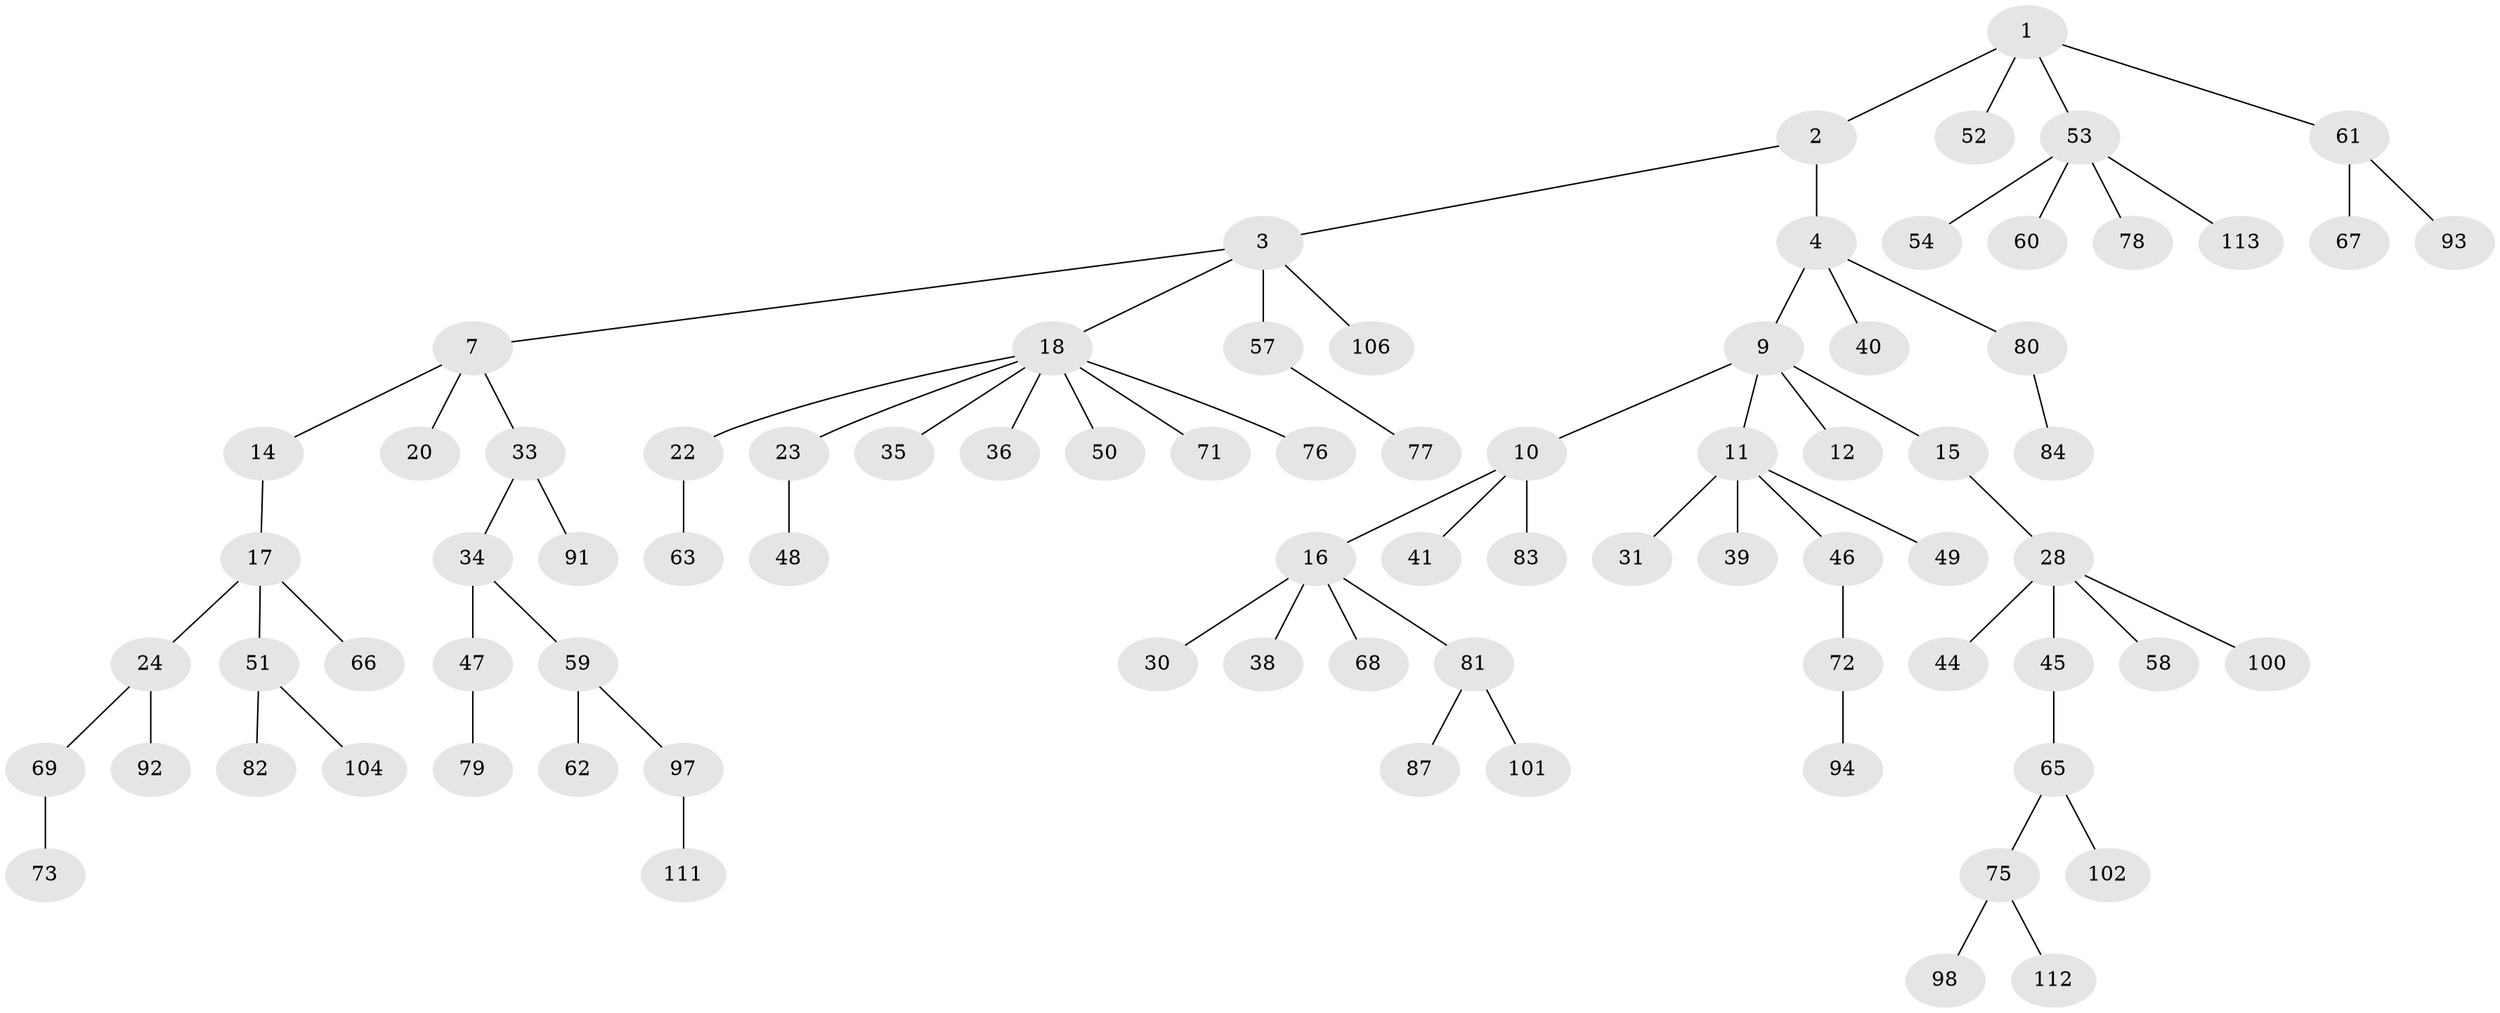 // Generated by graph-tools (version 1.1) at 2025/52/02/27/25 19:52:09]
// undirected, 80 vertices, 79 edges
graph export_dot {
graph [start="1"]
  node [color=gray90,style=filled];
  1 [super="+8"];
  2 [super="+13"];
  3 [super="+6"];
  4 [super="+5"];
  7 [super="+95"];
  9 [super="+103"];
  10 [super="+55"];
  11 [super="+27"];
  12;
  14 [super="+85"];
  15 [super="+25"];
  16 [super="+21"];
  17 [super="+37"];
  18 [super="+19"];
  20 [super="+70"];
  22 [super="+89"];
  23 [super="+26"];
  24 [super="+32"];
  28 [super="+29"];
  30;
  31;
  33 [super="+43"];
  34 [super="+42"];
  35;
  36;
  38;
  39;
  40;
  41;
  44;
  45;
  46;
  47;
  48;
  49 [super="+105"];
  50;
  51 [super="+56"];
  52;
  53 [super="+99"];
  54;
  57;
  58;
  59 [super="+64"];
  60;
  61 [super="+108"];
  62;
  63 [super="+74"];
  65 [super="+90"];
  66;
  67;
  68;
  69;
  71;
  72 [super="+96"];
  73;
  75;
  76;
  77 [super="+88"];
  78;
  79;
  80;
  81 [super="+86"];
  82;
  83 [super="+109"];
  84 [super="+110"];
  87;
  91;
  92;
  93;
  94;
  97;
  98 [super="+107"];
  100;
  101;
  102;
  104;
  106;
  111;
  112;
  113;
  1 -- 2;
  1 -- 61;
  1 -- 52;
  1 -- 53;
  2 -- 3;
  2 -- 4;
  3 -- 7;
  3 -- 57;
  3 -- 18;
  3 -- 106;
  4 -- 9;
  4 -- 80;
  4 -- 40;
  7 -- 14;
  7 -- 20;
  7 -- 33;
  9 -- 10;
  9 -- 11;
  9 -- 12;
  9 -- 15;
  10 -- 16;
  10 -- 41;
  10 -- 83;
  11 -- 31;
  11 -- 39;
  11 -- 49;
  11 -- 46;
  14 -- 17;
  15 -- 28;
  16 -- 30;
  16 -- 81;
  16 -- 68;
  16 -- 38;
  17 -- 24;
  17 -- 66;
  17 -- 51;
  18 -- 23;
  18 -- 36;
  18 -- 50;
  18 -- 71;
  18 -- 35;
  18 -- 76;
  18 -- 22;
  22 -- 63;
  23 -- 48;
  24 -- 92;
  24 -- 69;
  28 -- 44;
  28 -- 45;
  28 -- 58;
  28 -- 100;
  33 -- 34;
  33 -- 91;
  34 -- 59;
  34 -- 47;
  45 -- 65;
  46 -- 72;
  47 -- 79;
  51 -- 104;
  51 -- 82;
  53 -- 54;
  53 -- 60;
  53 -- 78;
  53 -- 113;
  57 -- 77;
  59 -- 62;
  59 -- 97;
  61 -- 67;
  61 -- 93;
  65 -- 75;
  65 -- 102;
  69 -- 73;
  72 -- 94;
  75 -- 98;
  75 -- 112;
  80 -- 84;
  81 -- 101;
  81 -- 87;
  97 -- 111;
}
